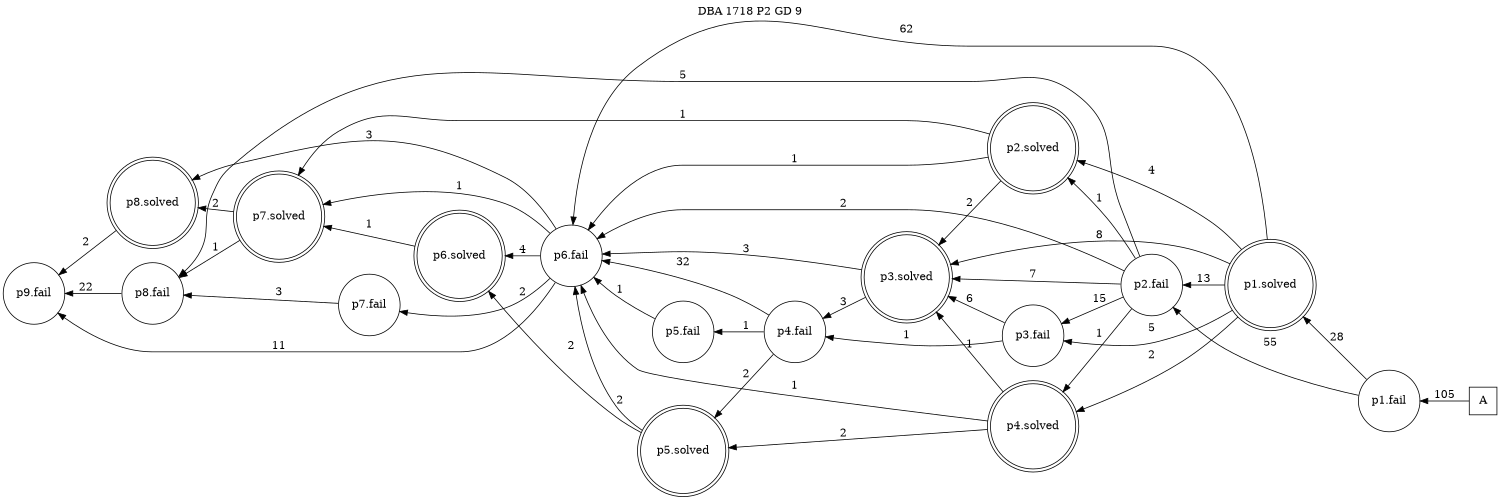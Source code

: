 digraph DBA_1718_P2_GD_9 {
labelloc="tl"
label= " DBA 1718 P2 GD 9 "
rankdir="RL";
graph [ size=" 10 , 10 !"]

"A" [shape="square" label="A"]
"p1.fail" [shape="circle" label="p1.fail"]
"p1.solved" [shape="doublecircle" label="p1.solved"]
"p2.fail" [shape="circle" label="p2.fail"]
"p3.fail" [shape="circle" label="p3.fail"]
"p4.fail" [shape="circle" label="p4.fail"]
"p3.solved" [shape="doublecircle" label="p3.solved"]
"p5.fail" [shape="circle" label="p5.fail"]
"p6.fail" [shape="circle" label="p6.fail"]
"p7.fail" [shape="circle" label="p7.fail"]
"p8.fail" [shape="circle" label="p8.fail"]
"p9.fail" [shape="circle" label="p9.fail"]
"p5.solved" [shape="doublecircle" label="p5.solved"]
"p4.solved" [shape="doublecircle" label="p4.solved"]
"p7.solved" [shape="doublecircle" label="p7.solved"]
"p2.solved" [shape="doublecircle" label="p2.solved"]
"p8.solved" [shape="doublecircle" label="p8.solved"]
"p6.solved" [shape="doublecircle" label="p6.solved"]
"A" -> "p1.fail" [ label=105]
"p1.fail" -> "p1.solved" [ label=28]
"p1.fail" -> "p2.fail" [ label=55]
"p1.solved" -> "p2.fail" [ label=13]
"p1.solved" -> "p3.fail" [ label=5]
"p1.solved" -> "p3.solved" [ label=8]
"p1.solved" -> "p6.fail" [ label=62]
"p1.solved" -> "p4.solved" [ label=2]
"p1.solved" -> "p2.solved" [ label=4]
"p2.fail" -> "p3.fail" [ label=15]
"p2.fail" -> "p3.solved" [ label=7]
"p2.fail" -> "p6.fail" [ label=2]
"p2.fail" -> "p8.fail" [ label=5]
"p2.fail" -> "p4.solved" [ label=1]
"p2.fail" -> "p2.solved" [ label=1]
"p3.fail" -> "p4.fail" [ label=1]
"p3.fail" -> "p3.solved" [ label=6]
"p4.fail" -> "p5.fail" [ label=1]
"p4.fail" -> "p6.fail" [ label=32]
"p4.fail" -> "p5.solved" [ label=2]
"p3.solved" -> "p4.fail" [ label=3]
"p3.solved" -> "p6.fail" [ label=3]
"p5.fail" -> "p6.fail" [ label=1]
"p6.fail" -> "p7.fail" [ label=2]
"p6.fail" -> "p9.fail" [ label=11]
"p6.fail" -> "p7.solved" [ label=1]
"p6.fail" -> "p8.solved" [ label=3]
"p6.fail" -> "p6.solved" [ label=4]
"p7.fail" -> "p8.fail" [ label=3]
"p8.fail" -> "p9.fail" [ label=22]
"p5.solved" -> "p6.fail" [ label=2]
"p5.solved" -> "p6.solved" [ label=2]
"p4.solved" -> "p3.solved" [ label=1]
"p4.solved" -> "p6.fail" [ label=1]
"p4.solved" -> "p5.solved" [ label=2]
"p7.solved" -> "p8.fail" [ label=1]
"p7.solved" -> "p8.solved" [ label=2]
"p2.solved" -> "p3.solved" [ label=2]
"p2.solved" -> "p6.fail" [ label=1]
"p2.solved" -> "p7.solved" [ label=1]
"p8.solved" -> "p9.fail" [ label=2]
"p6.solved" -> "p7.solved" [ label=1]
}

